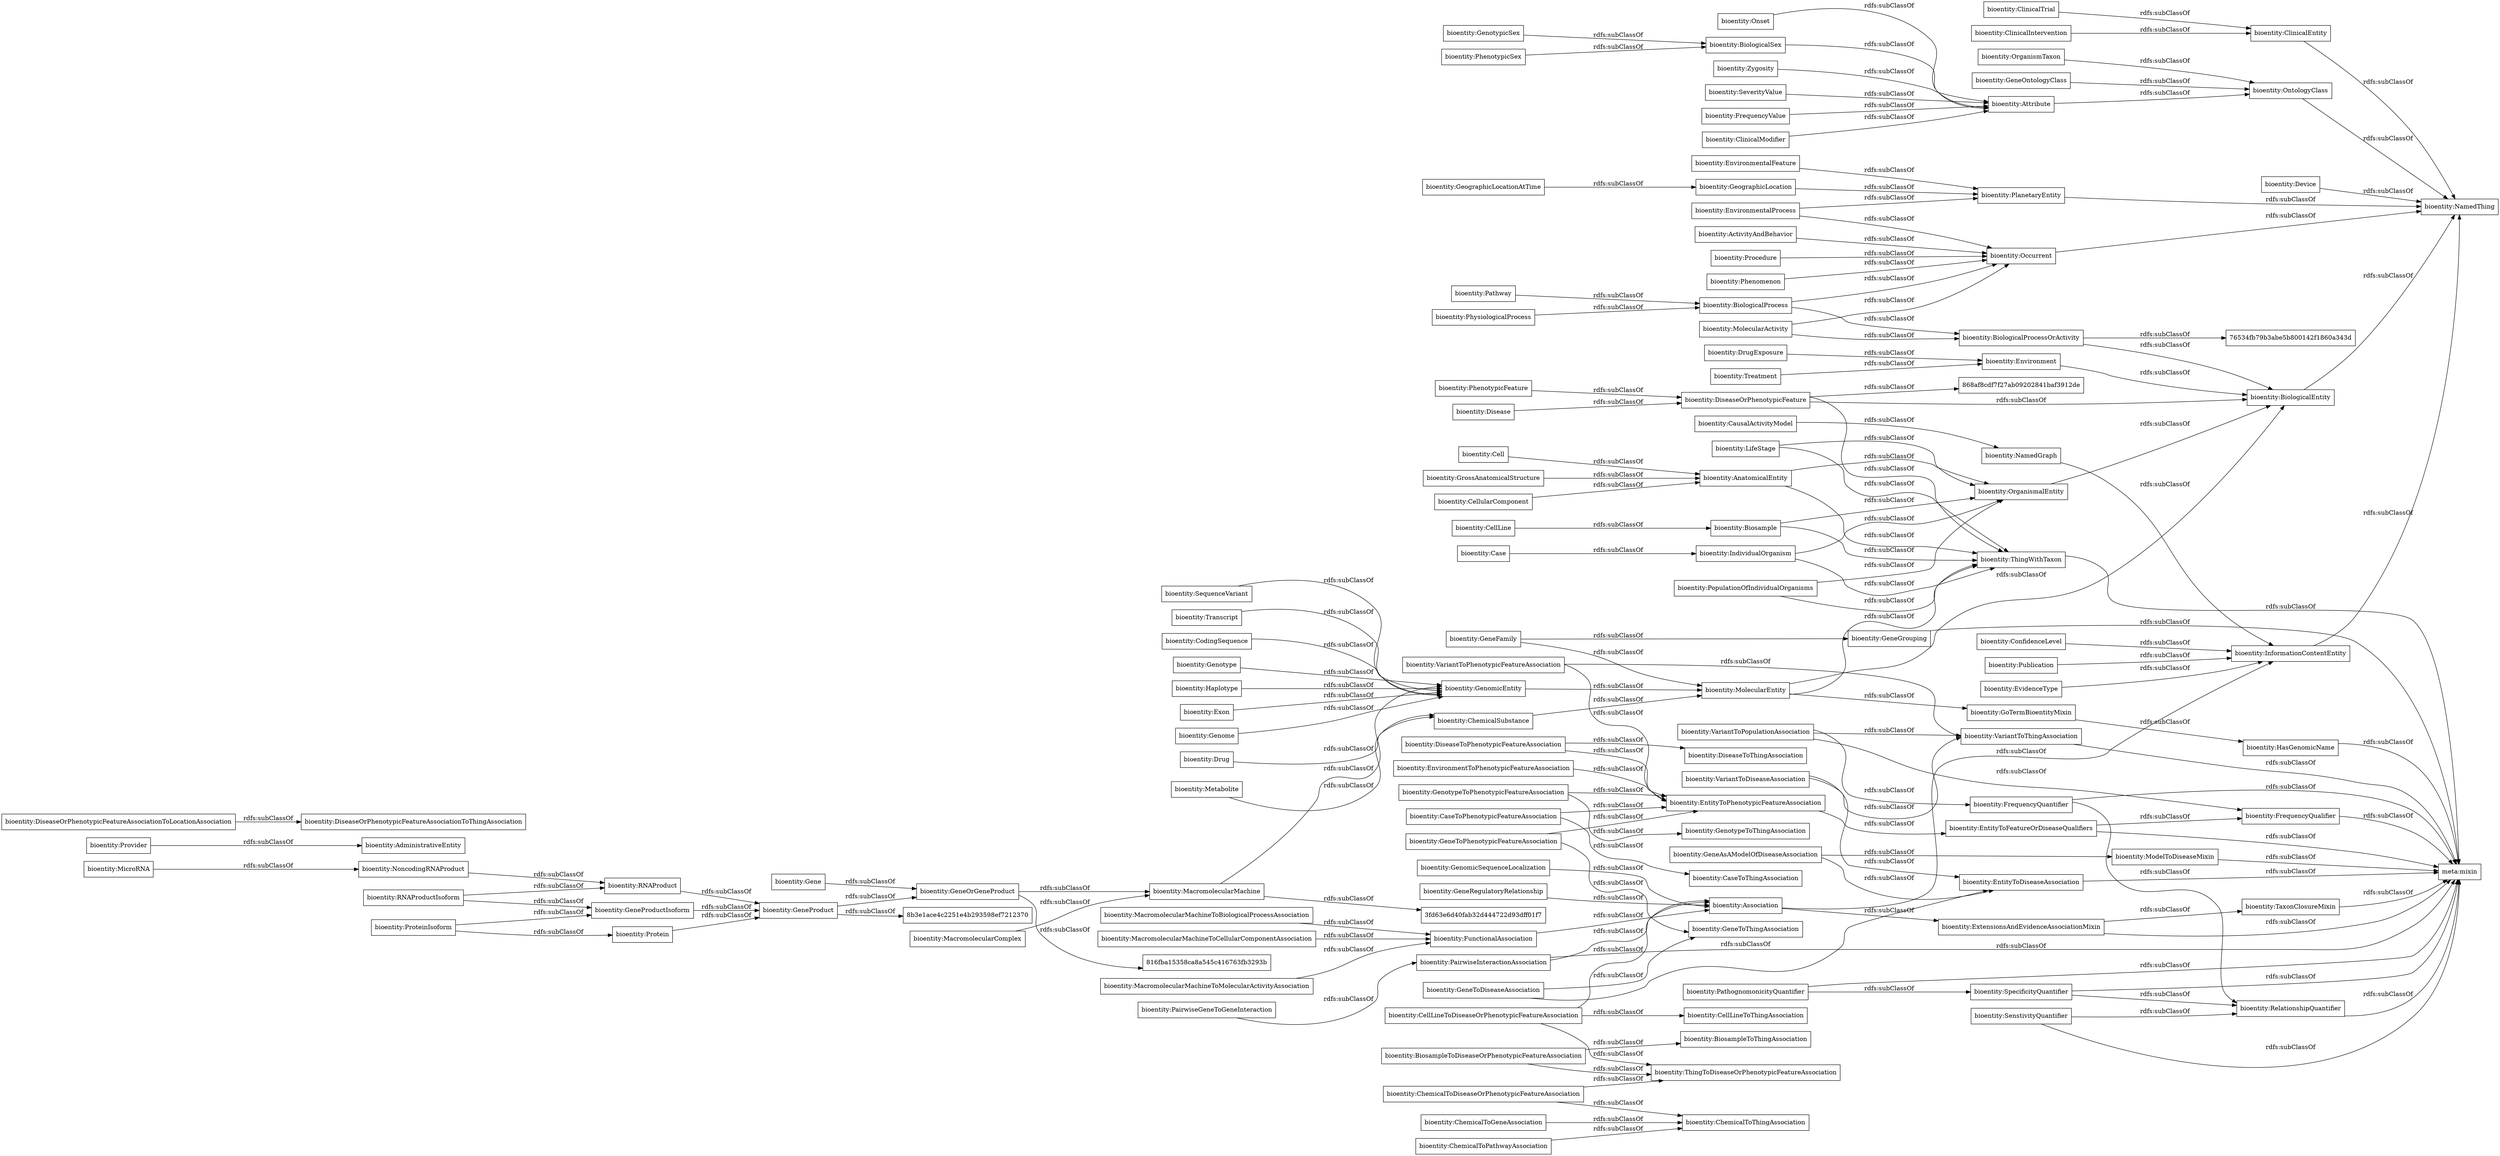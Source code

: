 digraph ar2dtool_diagram { 
rankdir=LR;
size="1000"
node [shape = rectangle, color="black"]; "bioentity:EvidenceType" "bioentity:Phenomenon" "bioentity:Environment" "bioentity:SequenceVariant" "bioentity:CellularComponent" "bioentity:FrequencyQuantifier" "bioentity:VariantToDiseaseAssociation" "bioentity:GenomicSequenceLocalization" "bioentity:IndividualOrganism" "bioentity:ConfidenceLevel" "bioentity:EnvironmentalProcess" "bioentity:NamedGraph" "bioentity:OntologyClass" "bioentity:InformationContentEntity" "bioentity:PairwiseGeneToGeneInteraction" "bioentity:FrequencyQualifier" "bioentity:GeneProduct" "bioentity:AnatomicalEntity" "bioentity:MacromolecularMachineToMolecularActivityAssociation" "bioentity:Transcript" "bioentity:ThingWithTaxon" "bioentity:GeneGrouping" "bioentity:Provider" "bioentity:ChemicalSubstance" "bioentity:EntityToFeatureOrDiseaseQualifiers" "bioentity:MacromolecularMachineToBiologicalProcessAssociation" "bioentity:GenomicEntity" "bioentity:Drug" "bioentity:GeneRegulatoryRelationship" "bioentity:BiosampleToThingAssociation" "bioentity:ModelToDiseaseMixin" "bioentity:GeographicLocation" "bioentity:CodingSequence" "bioentity:MacromolecularMachineToCellularComponentAssociation" "bioentity:OrganismTaxon" "bioentity:Publication" "bioentity:Metabolite" "bioentity:Occurrent" "bioentity:GeneToDiseaseAssociation" "bioentity:GoTermBioentityMixin" "bioentity:PairwiseInteractionAssociation" "bioentity:TaxonClosureMixin" "bioentity:ChemicalToDiseaseOrPhenotypicFeatureAssociation" "bioentity:CellLine" "bioentity:Cell" "bioentity:ChemicalToPathwayAssociation" "bioentity:GenotypeToThingAssociation" "bioentity:ChemicalToGeneAssociation" "bioentity:MacromolecularMachine" "bioentity:RNAProduct" "bioentity:PhysiologicalProcess" "bioentity:GeneProductIsoform" "bioentity:ExtensionsAndEvidenceAssociationMixin" "bioentity:Protein" "bioentity:Pathway" "bioentity:AdministrativeEntity" "bioentity:FunctionalAssociation" "bioentity:EnvironmentToPhenotypicFeatureAssociation" "bioentity:DiseaseOrPhenotypicFeature" "bioentity:GeneFamily" "bioentity:ChemicalToThingAssociation" "bioentity:MacromolecularComplex" "bioentity:Genotype" "bioentity:GeneOrGeneProduct" "bioentity:ClinicalTrial" "bioentity:Onset" "bioentity:NoncodingRNAProduct" "bioentity:GeneOntologyClass" "bioentity:CausalActivityModel" "bioentity:GeographicLocationAtTime" "bioentity:Zygosity" "bioentity:CaseToThingAssociation" "bioentity:BiologicalProcessOrActivity" "bioentity:Procedure" "bioentity:Device" "bioentity:BiologicalSex" "bioentity:EntityToPhenotypicFeatureAssociation" "bioentity:EntityToDiseaseAssociation" "bioentity:SeverityValue" "bioentity:RelationshipQuantifier" "bioentity:ClinicalIntervention" "bioentity:FrequencyValue" "bioentity:DiseaseToPhenotypicFeatureAssociation" "bioentity:MolecularActivity" "bioentity:Biosample" "bioentity:LifeStage" "bioentity:Haplotype" "bioentity:RNAProductIsoform" "bioentity:Disease" "bioentity:ActivityAndBehavior" "bioentity:VariantToThingAssociation" "bioentity:GrossAnatomicalStructure" "bioentity:GeneAsAModelOfDiseaseAssociation" "bioentity:SenstivityQuantifier" "bioentity:Gene" "bioentity:DrugExposure" "bioentity:ClinicalEntity" "bioentity:MolecularEntity" "bioentity:DiseaseToThingAssociation" "bioentity:Case" "bioentity:Association" "bioentity:Attribute" "bioentity:VariantToPopulationAssociation" "bioentity:BiologicalEntity" "bioentity:Exon" "bioentity:GenotypicSex" "bioentity:DiseaseOrPhenotypicFeatureAssociationToThingAssociation" "bioentity:EnvironmentalFeature" "bioentity:CellLineToDiseaseOrPhenotypicFeatureAssociation" "bioentity:BiosampleToDiseaseOrPhenotypicFeatureAssociation" "bioentity:NamedThing" "bioentity:GenotypeToPhenotypicFeatureAssociation" "bioentity:DiseaseOrPhenotypicFeatureAssociationToLocationAssociation" "bioentity:HasGenomicName" "bioentity:PhenotypicSex" "bioentity:Genome" "bioentity:MicroRNA" "bioentity:VariantToPhenotypicFeatureAssociation" "bioentity:ClinicalModifier" "bioentity:CellLineToThingAssociation" "bioentity:GeneToPhenotypicFeatureAssociation" "bioentity:PathognomonicityQuantifier" "bioentity:ProteinIsoform" "bioentity:CaseToPhenotypicFeatureAssociation" "bioentity:ThingToDiseaseOrPhenotypicFeatureAssociation" "bioentity:BiologicalProcess" "bioentity:PlanetaryEntity" "bioentity:OrganismalEntity" "bioentity:PopulationOfIndividualOrganisms" "bioentity:PhenotypicFeature" "bioentity:Treatment" "bioentity:SpecificityQuantifier" "bioentity:GeneToThingAssociation" ; /*classes style*/
	"bioentity:Haplotype" -> "bioentity:GenomicEntity" [ label = "rdfs:subClassOf" ];
	"bioentity:Procedure" -> "bioentity:Occurrent" [ label = "rdfs:subClassOf" ];
	"bioentity:ChemicalToPathwayAssociation" -> "bioentity:ChemicalToThingAssociation" [ label = "rdfs:subClassOf" ];
	"bioentity:Zygosity" -> "bioentity:Attribute" [ label = "rdfs:subClassOf" ];
	"bioentity:PhenotypicFeature" -> "bioentity:DiseaseOrPhenotypicFeature" [ label = "rdfs:subClassOf" ];
	"bioentity:GeneProductIsoform" -> "bioentity:GeneProduct" [ label = "rdfs:subClassOf" ];
	"bioentity:PhenotypicSex" -> "bioentity:BiologicalSex" [ label = "rdfs:subClassOf" ];
	"bioentity:GenomicEntity" -> "bioentity:MolecularEntity" [ label = "rdfs:subClassOf" ];
	"bioentity:NoncodingRNAProduct" -> "bioentity:RNAProduct" [ label = "rdfs:subClassOf" ];
	"bioentity:MacromolecularMachine" -> "bioentity:GenomicEntity" [ label = "rdfs:subClassOf" ];
	"bioentity:MacromolecularMachine" -> "3fd63e6d40fab32d444722d93dff01f7" [ label = "rdfs:subClassOf" ];
	"bioentity:GenotypeToPhenotypicFeatureAssociation" -> "bioentity:GenotypeToThingAssociation" [ label = "rdfs:subClassOf" ];
	"bioentity:GenotypeToPhenotypicFeatureAssociation" -> "bioentity:EntityToPhenotypicFeatureAssociation" [ label = "rdfs:subClassOf" ];
	"bioentity:Exon" -> "bioentity:GenomicEntity" [ label = "rdfs:subClassOf" ];
	"bioentity:Biosample" -> "bioentity:ThingWithTaxon" [ label = "rdfs:subClassOf" ];
	"bioentity:Biosample" -> "bioentity:OrganismalEntity" [ label = "rdfs:subClassOf" ];
	"bioentity:DiseaseToPhenotypicFeatureAssociation" -> "bioentity:EntityToPhenotypicFeatureAssociation" [ label = "rdfs:subClassOf" ];
	"bioentity:DiseaseToPhenotypicFeatureAssociation" -> "bioentity:DiseaseToThingAssociation" [ label = "rdfs:subClassOf" ];
	"bioentity:PlanetaryEntity" -> "bioentity:NamedThing" [ label = "rdfs:subClassOf" ];
	"bioentity:Case" -> "bioentity:IndividualOrganism" [ label = "rdfs:subClassOf" ];
	"bioentity:NamedGraph" -> "bioentity:InformationContentEntity" [ label = "rdfs:subClassOf" ];
	"bioentity:FrequencyQualifier" -> "meta:mixin" [ label = "rdfs:subClassOf" ];
	"bioentity:GeneFamily" -> "bioentity:MolecularEntity" [ label = "rdfs:subClassOf" ];
	"bioentity:GeneFamily" -> "bioentity:GeneGrouping" [ label = "rdfs:subClassOf" ];
	"bioentity:GeneAsAModelOfDiseaseAssociation" -> "bioentity:ModelToDiseaseMixin" [ label = "rdfs:subClassOf" ];
	"bioentity:GeneAsAModelOfDiseaseAssociation" -> "bioentity:EntityToDiseaseAssociation" [ label = "rdfs:subClassOf" ];
	"bioentity:EnvironmentalProcess" -> "bioentity:PlanetaryEntity" [ label = "rdfs:subClassOf" ];
	"bioentity:EnvironmentalProcess" -> "bioentity:Occurrent" [ label = "rdfs:subClassOf" ];
	"bioentity:PathognomonicityQuantifier" -> "bioentity:SpecificityQuantifier" [ label = "rdfs:subClassOf" ];
	"bioentity:PathognomonicityQuantifier" -> "meta:mixin" [ label = "rdfs:subClassOf" ];
	"bioentity:FrequencyValue" -> "bioentity:Attribute" [ label = "rdfs:subClassOf" ];
	"bioentity:GeographicLocation" -> "bioentity:PlanetaryEntity" [ label = "rdfs:subClassOf" ];
	"bioentity:BiosampleToDiseaseOrPhenotypicFeatureAssociation" -> "bioentity:ThingToDiseaseOrPhenotypicFeatureAssociation" [ label = "rdfs:subClassOf" ];
	"bioentity:BiosampleToDiseaseOrPhenotypicFeatureAssociation" -> "bioentity:BiosampleToThingAssociation" [ label = "rdfs:subClassOf" ];
	"bioentity:SequenceVariant" -> "bioentity:GenomicEntity" [ label = "rdfs:subClassOf" ];
	"bioentity:GeographicLocationAtTime" -> "bioentity:GeographicLocation" [ label = "rdfs:subClassOf" ];
	"bioentity:Genome" -> "bioentity:GenomicEntity" [ label = "rdfs:subClassOf" ];
	"bioentity:ActivityAndBehavior" -> "bioentity:Occurrent" [ label = "rdfs:subClassOf" ];
	"bioentity:ClinicalTrial" -> "bioentity:ClinicalEntity" [ label = "rdfs:subClassOf" ];
	"bioentity:Cell" -> "bioentity:AnatomicalEntity" [ label = "rdfs:subClassOf" ];
	"bioentity:Environment" -> "bioentity:BiologicalEntity" [ label = "rdfs:subClassOf" ];
	"bioentity:GoTermBioentityMixin" -> "bioentity:HasGenomicName" [ label = "rdfs:subClassOf" ];
	"bioentity:FrequencyQuantifier" -> "bioentity:RelationshipQuantifier" [ label = "rdfs:subClassOf" ];
	"bioentity:FrequencyQuantifier" -> "meta:mixin" [ label = "rdfs:subClassOf" ];
	"bioentity:GeneRegulatoryRelationship" -> "bioentity:Association" [ label = "rdfs:subClassOf" ];
	"bioentity:Protein" -> "bioentity:GeneProduct" [ label = "rdfs:subClassOf" ];
	"bioentity:ExtensionsAndEvidenceAssociationMixin" -> "bioentity:TaxonClosureMixin" [ label = "rdfs:subClassOf" ];
	"bioentity:ExtensionsAndEvidenceAssociationMixin" -> "meta:mixin" [ label = "rdfs:subClassOf" ];
	"bioentity:Genotype" -> "bioentity:GenomicEntity" [ label = "rdfs:subClassOf" ];
	"bioentity:GenomicSequenceLocalization" -> "bioentity:Association" [ label = "rdfs:subClassOf" ];
	"bioentity:ConfidenceLevel" -> "bioentity:InformationContentEntity" [ label = "rdfs:subClassOf" ];
	"bioentity:Disease" -> "bioentity:DiseaseOrPhenotypicFeature" [ label = "rdfs:subClassOf" ];
	"bioentity:ThingWithTaxon" -> "meta:mixin" [ label = "rdfs:subClassOf" ];
	"bioentity:PairwiseInteractionAssociation" -> "bioentity:Association" [ label = "rdfs:subClassOf" ];
	"bioentity:PairwiseInteractionAssociation" -> "meta:mixin" [ label = "rdfs:subClassOf" ];
	"bioentity:DiseaseOrPhenotypicFeatureAssociationToLocationAssociation" -> "bioentity:DiseaseOrPhenotypicFeatureAssociationToThingAssociation" [ label = "rdfs:subClassOf" ];
	"bioentity:SeverityValue" -> "bioentity:Attribute" [ label = "rdfs:subClassOf" ];
	"bioentity:EnvironmentToPhenotypicFeatureAssociation" -> "bioentity:EntityToPhenotypicFeatureAssociation" [ label = "rdfs:subClassOf" ];
	"bioentity:ChemicalSubstance" -> "bioentity:MolecularEntity" [ label = "rdfs:subClassOf" ];
	"bioentity:ModelToDiseaseMixin" -> "meta:mixin" [ label = "rdfs:subClassOf" ];
	"bioentity:SpecificityQuantifier" -> "bioentity:RelationshipQuantifier" [ label = "rdfs:subClassOf" ];
	"bioentity:SpecificityQuantifier" -> "meta:mixin" [ label = "rdfs:subClassOf" ];
	"bioentity:Phenomenon" -> "bioentity:Occurrent" [ label = "rdfs:subClassOf" ];
	"bioentity:EntityToPhenotypicFeatureAssociation" -> "bioentity:EntityToFeatureOrDiseaseQualifiers" [ label = "rdfs:subClassOf" ];
	"bioentity:ChemicalToGeneAssociation" -> "bioentity:ChemicalToThingAssociation" [ label = "rdfs:subClassOf" ];
	"bioentity:ClinicalEntity" -> "bioentity:NamedThing" [ label = "rdfs:subClassOf" ];
	"bioentity:EntityToFeatureOrDiseaseQualifiers" -> "bioentity:FrequencyQualifier" [ label = "rdfs:subClassOf" ];
	"bioentity:EntityToFeatureOrDiseaseQualifiers" -> "meta:mixin" [ label = "rdfs:subClassOf" ];
	"bioentity:MacromolecularMachineToCellularComponentAssociation" -> "bioentity:FunctionalAssociation" [ label = "rdfs:subClassOf" ];
	"bioentity:GrossAnatomicalStructure" -> "bioentity:AnatomicalEntity" [ label = "rdfs:subClassOf" ];
	"bioentity:EvidenceType" -> "bioentity:InformationContentEntity" [ label = "rdfs:subClassOf" ];
	"bioentity:VariantToDiseaseAssociation" -> "bioentity:VariantToThingAssociation" [ label = "rdfs:subClassOf" ];
	"bioentity:VariantToDiseaseAssociation" -> "bioentity:EntityToDiseaseAssociation" [ label = "rdfs:subClassOf" ];
	"bioentity:OntologyClass" -> "bioentity:NamedThing" [ label = "rdfs:subClassOf" ];
	"bioentity:Transcript" -> "bioentity:GenomicEntity" [ label = "rdfs:subClassOf" ];
	"bioentity:Drug" -> "bioentity:ChemicalSubstance" [ label = "rdfs:subClassOf" ];
	"bioentity:Onset" -> "bioentity:Attribute" [ label = "rdfs:subClassOf" ];
	"bioentity:Association" -> "bioentity:ExtensionsAndEvidenceAssociationMixin" [ label = "rdfs:subClassOf" ];
	"bioentity:Association" -> "bioentity:InformationContentEntity" [ label = "rdfs:subClassOf" ];
	"bioentity:CellularComponent" -> "bioentity:AnatomicalEntity" [ label = "rdfs:subClassOf" ];
	"bioentity:DiseaseOrPhenotypicFeature" -> "bioentity:ThingWithTaxon" [ label = "rdfs:subClassOf" ];
	"bioentity:DiseaseOrPhenotypicFeature" -> "bioentity:BiologicalEntity" [ label = "rdfs:subClassOf" ];
	"bioentity:DiseaseOrPhenotypicFeature" -> "868af8cdf7f27ab09202841baf3912de" [ label = "rdfs:subClassOf" ];
	"bioentity:OrganismTaxon" -> "bioentity:OntologyClass" [ label = "rdfs:subClassOf" ];
	"bioentity:MolecularEntity" -> "bioentity:ThingWithTaxon" [ label = "rdfs:subClassOf" ];
	"bioentity:MolecularEntity" -> "bioentity:GoTermBioentityMixin" [ label = "rdfs:subClassOf" ];
	"bioentity:MolecularEntity" -> "bioentity:BiologicalEntity" [ label = "rdfs:subClassOf" ];
	"bioentity:CellLine" -> "bioentity:Biosample" [ label = "rdfs:subClassOf" ];
	"bioentity:MolecularActivity" -> "bioentity:Occurrent" [ label = "rdfs:subClassOf" ];
	"bioentity:MolecularActivity" -> "bioentity:BiologicalProcessOrActivity" [ label = "rdfs:subClassOf" ];
	"bioentity:VariantToPhenotypicFeatureAssociation" -> "bioentity:VariantToThingAssociation" [ label = "rdfs:subClassOf" ];
	"bioentity:VariantToPhenotypicFeatureAssociation" -> "bioentity:EntityToPhenotypicFeatureAssociation" [ label = "rdfs:subClassOf" ];
	"bioentity:SenstivityQuantifier" -> "bioentity:RelationshipQuantifier" [ label = "rdfs:subClassOf" ];
	"bioentity:SenstivityQuantifier" -> "meta:mixin" [ label = "rdfs:subClassOf" ];
	"bioentity:PopulationOfIndividualOrganisms" -> "bioentity:ThingWithTaxon" [ label = "rdfs:subClassOf" ];
	"bioentity:PopulationOfIndividualOrganisms" -> "bioentity:OrganismalEntity" [ label = "rdfs:subClassOf" ];
	"bioentity:InformationContentEntity" -> "bioentity:NamedThing" [ label = "rdfs:subClassOf" ];
	"bioentity:EntityToDiseaseAssociation" -> "meta:mixin" [ label = "rdfs:subClassOf" ];
	"bioentity:OrganismalEntity" -> "bioentity:BiologicalEntity" [ label = "rdfs:subClassOf" ];
	"bioentity:CausalActivityModel" -> "bioentity:NamedGraph" [ label = "rdfs:subClassOf" ];
	"bioentity:CellLineToDiseaseOrPhenotypicFeatureAssociation" -> "bioentity:ThingToDiseaseOrPhenotypicFeatureAssociation" [ label = "rdfs:subClassOf" ];
	"bioentity:CellLineToDiseaseOrPhenotypicFeatureAssociation" -> "bioentity:CellLineToThingAssociation" [ label = "rdfs:subClassOf" ];
	"bioentity:CellLineToDiseaseOrPhenotypicFeatureAssociation" -> "bioentity:Association" [ label = "rdfs:subClassOf" ];
	"bioentity:AnatomicalEntity" -> "bioentity:ThingWithTaxon" [ label = "rdfs:subClassOf" ];
	"bioentity:AnatomicalEntity" -> "bioentity:OrganismalEntity" [ label = "rdfs:subClassOf" ];
	"bioentity:VariantToThingAssociation" -> "meta:mixin" [ label = "rdfs:subClassOf" ];
	"bioentity:Publication" -> "bioentity:InformationContentEntity" [ label = "rdfs:subClassOf" ];
	"bioentity:Treatment" -> "bioentity:Environment" [ label = "rdfs:subClassOf" ];
	"bioentity:FunctionalAssociation" -> "bioentity:Association" [ label = "rdfs:subClassOf" ];
	"bioentity:Provider" -> "bioentity:AdministrativeEntity" [ label = "rdfs:subClassOf" ];
	"bioentity:MacromolecularComplex" -> "bioentity:MacromolecularMachine" [ label = "rdfs:subClassOf" ];
	"bioentity:Device" -> "bioentity:NamedThing" [ label = "rdfs:subClassOf" ];
	"bioentity:MicroRNA" -> "bioentity:NoncodingRNAProduct" [ label = "rdfs:subClassOf" ];
	"bioentity:RNAProduct" -> "bioentity:GeneProduct" [ label = "rdfs:subClassOf" ];
	"bioentity:EnvironmentalFeature" -> "bioentity:PlanetaryEntity" [ label = "rdfs:subClassOf" ];
	"bioentity:IndividualOrganism" -> "bioentity:ThingWithTaxon" [ label = "rdfs:subClassOf" ];
	"bioentity:IndividualOrganism" -> "bioentity:OrganismalEntity" [ label = "rdfs:subClassOf" ];
	"bioentity:Occurrent" -> "bioentity:NamedThing" [ label = "rdfs:subClassOf" ];
	"bioentity:ClinicalIntervention" -> "bioentity:ClinicalEntity" [ label = "rdfs:subClassOf" ];
	"bioentity:TaxonClosureMixin" -> "meta:mixin" [ label = "rdfs:subClassOf" ];
	"bioentity:ProteinIsoform" -> "bioentity:Protein" [ label = "rdfs:subClassOf" ];
	"bioentity:ProteinIsoform" -> "bioentity:GeneProductIsoform" [ label = "rdfs:subClassOf" ];
	"bioentity:MacromolecularMachineToBiologicalProcessAssociation" -> "bioentity:FunctionalAssociation" [ label = "rdfs:subClassOf" ];
	"bioentity:GeneToDiseaseAssociation" -> "bioentity:GeneToThingAssociation" [ label = "rdfs:subClassOf" ];
	"bioentity:GeneToDiseaseAssociation" -> "bioentity:EntityToDiseaseAssociation" [ label = "rdfs:subClassOf" ];
	"bioentity:PhysiologicalProcess" -> "bioentity:BiologicalProcess" [ label = "rdfs:subClassOf" ];
	"bioentity:Gene" -> "bioentity:GeneOrGeneProduct" [ label = "rdfs:subClassOf" ];
	"bioentity:DrugExposure" -> "bioentity:Environment" [ label = "rdfs:subClassOf" ];
	"bioentity:Pathway" -> "bioentity:BiologicalProcess" [ label = "rdfs:subClassOf" ];
	"bioentity:GeneToPhenotypicFeatureAssociation" -> "bioentity:GeneToThingAssociation" [ label = "rdfs:subClassOf" ];
	"bioentity:GeneToPhenotypicFeatureAssociation" -> "bioentity:EntityToPhenotypicFeatureAssociation" [ label = "rdfs:subClassOf" ];
	"bioentity:GeneGrouping" -> "meta:mixin" [ label = "rdfs:subClassOf" ];
	"bioentity:RNAProductIsoform" -> "bioentity:RNAProduct" [ label = "rdfs:subClassOf" ];
	"bioentity:RNAProductIsoform" -> "bioentity:GeneProductIsoform" [ label = "rdfs:subClassOf" ];
	"bioentity:LifeStage" -> "bioentity:ThingWithTaxon" [ label = "rdfs:subClassOf" ];
	"bioentity:LifeStage" -> "bioentity:OrganismalEntity" [ label = "rdfs:subClassOf" ];
	"bioentity:BiologicalProcessOrActivity" -> "bioentity:BiologicalEntity" [ label = "rdfs:subClassOf" ];
	"bioentity:BiologicalProcessOrActivity" -> "76534fb79b3abe5b800142f1860a343d" [ label = "rdfs:subClassOf" ];
	"bioentity:BiologicalEntity" -> "bioentity:NamedThing" [ label = "rdfs:subClassOf" ];
	"bioentity:CaseToPhenotypicFeatureAssociation" -> "bioentity:EntityToPhenotypicFeatureAssociation" [ label = "rdfs:subClassOf" ];
	"bioentity:CaseToPhenotypicFeatureAssociation" -> "bioentity:CaseToThingAssociation" [ label = "rdfs:subClassOf" ];
	"bioentity:BiologicalSex" -> "bioentity:Attribute" [ label = "rdfs:subClassOf" ];
	"bioentity:PairwiseGeneToGeneInteraction" -> "bioentity:PairwiseInteractionAssociation" [ label = "rdfs:subClassOf" ];
	"bioentity:RelationshipQuantifier" -> "meta:mixin" [ label = "rdfs:subClassOf" ];
	"bioentity:Metabolite" -> "bioentity:ChemicalSubstance" [ label = "rdfs:subClassOf" ];
	"bioentity:MacromolecularMachineToMolecularActivityAssociation" -> "bioentity:FunctionalAssociation" [ label = "rdfs:subClassOf" ];
	"bioentity:ClinicalModifier" -> "bioentity:Attribute" [ label = "rdfs:subClassOf" ];
	"bioentity:CodingSequence" -> "bioentity:GenomicEntity" [ label = "rdfs:subClassOf" ];
	"bioentity:GeneOntologyClass" -> "bioentity:OntologyClass" [ label = "rdfs:subClassOf" ];
	"bioentity:Attribute" -> "bioentity:OntologyClass" [ label = "rdfs:subClassOf" ];
	"bioentity:GeneProduct" -> "bioentity:GeneOrGeneProduct" [ label = "rdfs:subClassOf" ];
	"bioentity:GeneProduct" -> "8b3e1ace4c2251e4b293598ef7212370" [ label = "rdfs:subClassOf" ];
	"bioentity:GenotypicSex" -> "bioentity:BiologicalSex" [ label = "rdfs:subClassOf" ];
	"bioentity:HasGenomicName" -> "meta:mixin" [ label = "rdfs:subClassOf" ];
	"bioentity:BiologicalProcess" -> "bioentity:Occurrent" [ label = "rdfs:subClassOf" ];
	"bioentity:BiologicalProcess" -> "bioentity:BiologicalProcessOrActivity" [ label = "rdfs:subClassOf" ];
	"bioentity:VariantToPopulationAssociation" -> "bioentity:VariantToThingAssociation" [ label = "rdfs:subClassOf" ];
	"bioentity:VariantToPopulationAssociation" -> "bioentity:FrequencyQualifier" [ label = "rdfs:subClassOf" ];
	"bioentity:VariantToPopulationAssociation" -> "bioentity:FrequencyQuantifier" [ label = "rdfs:subClassOf" ];
	"bioentity:GeneOrGeneProduct" -> "bioentity:MacromolecularMachine" [ label = "rdfs:subClassOf" ];
	"bioentity:GeneOrGeneProduct" -> "816fba15358ca8a545c416763fb3293b" [ label = "rdfs:subClassOf" ];
	"bioentity:ChemicalToDiseaseOrPhenotypicFeatureAssociation" -> "bioentity:ThingToDiseaseOrPhenotypicFeatureAssociation" [ label = "rdfs:subClassOf" ];
	"bioentity:ChemicalToDiseaseOrPhenotypicFeatureAssociation" -> "bioentity:ChemicalToThingAssociation" [ label = "rdfs:subClassOf" ];

}
